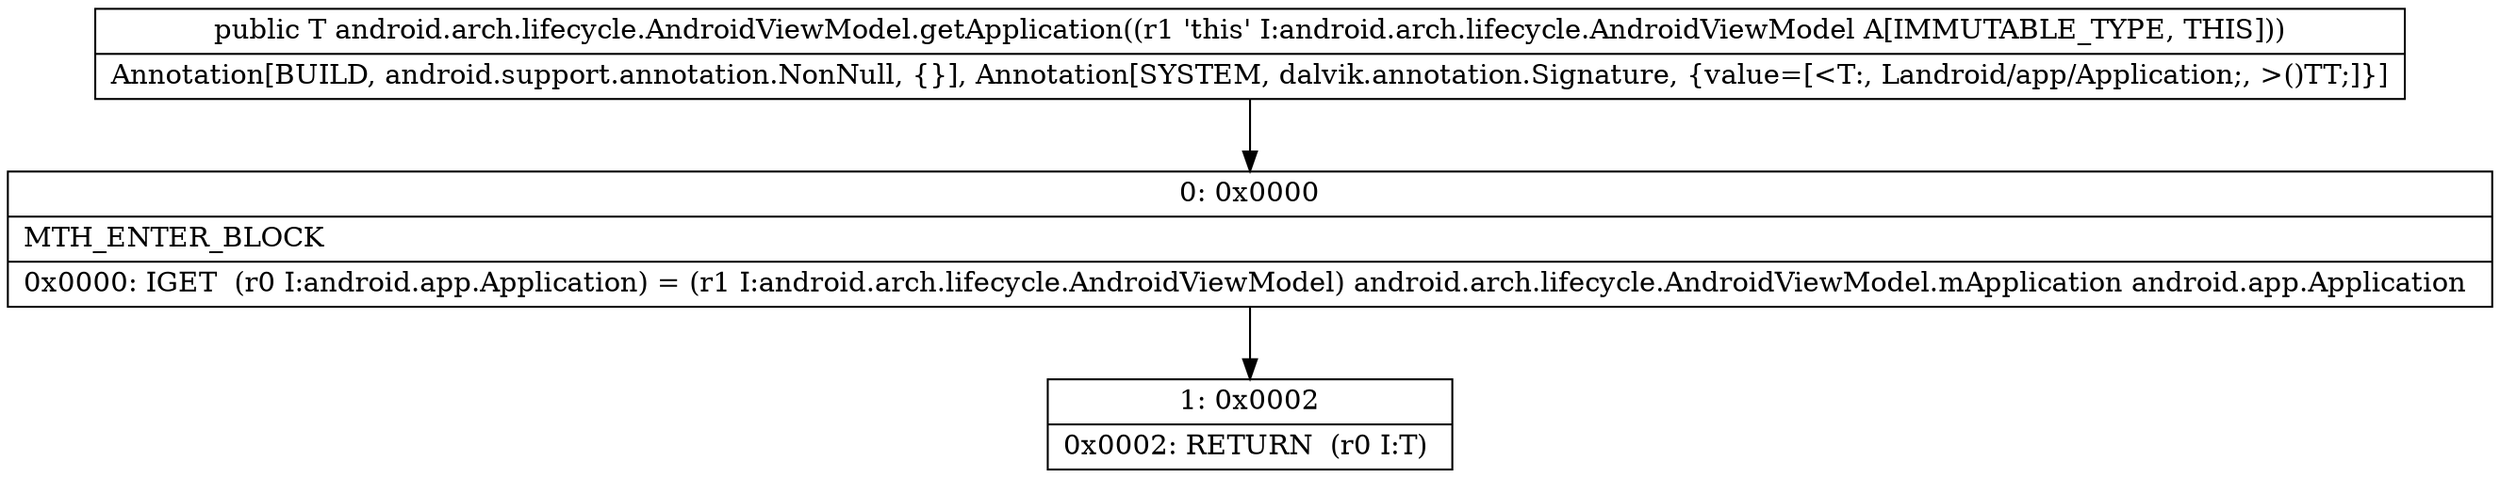digraph "CFG forandroid.arch.lifecycle.AndroidViewModel.getApplication()Landroid\/app\/Application;" {
Node_0 [shape=record,label="{0\:\ 0x0000|MTH_ENTER_BLOCK\l|0x0000: IGET  (r0 I:android.app.Application) = (r1 I:android.arch.lifecycle.AndroidViewModel) android.arch.lifecycle.AndroidViewModel.mApplication android.app.Application \l}"];
Node_1 [shape=record,label="{1\:\ 0x0002|0x0002: RETURN  (r0 I:T) \l}"];
MethodNode[shape=record,label="{public T android.arch.lifecycle.AndroidViewModel.getApplication((r1 'this' I:android.arch.lifecycle.AndroidViewModel A[IMMUTABLE_TYPE, THIS]))  | Annotation[BUILD, android.support.annotation.NonNull, \{\}], Annotation[SYSTEM, dalvik.annotation.Signature, \{value=[\<T:, Landroid\/app\/Application;, \>()TT;]\}]\l}"];
MethodNode -> Node_0;
Node_0 -> Node_1;
}

